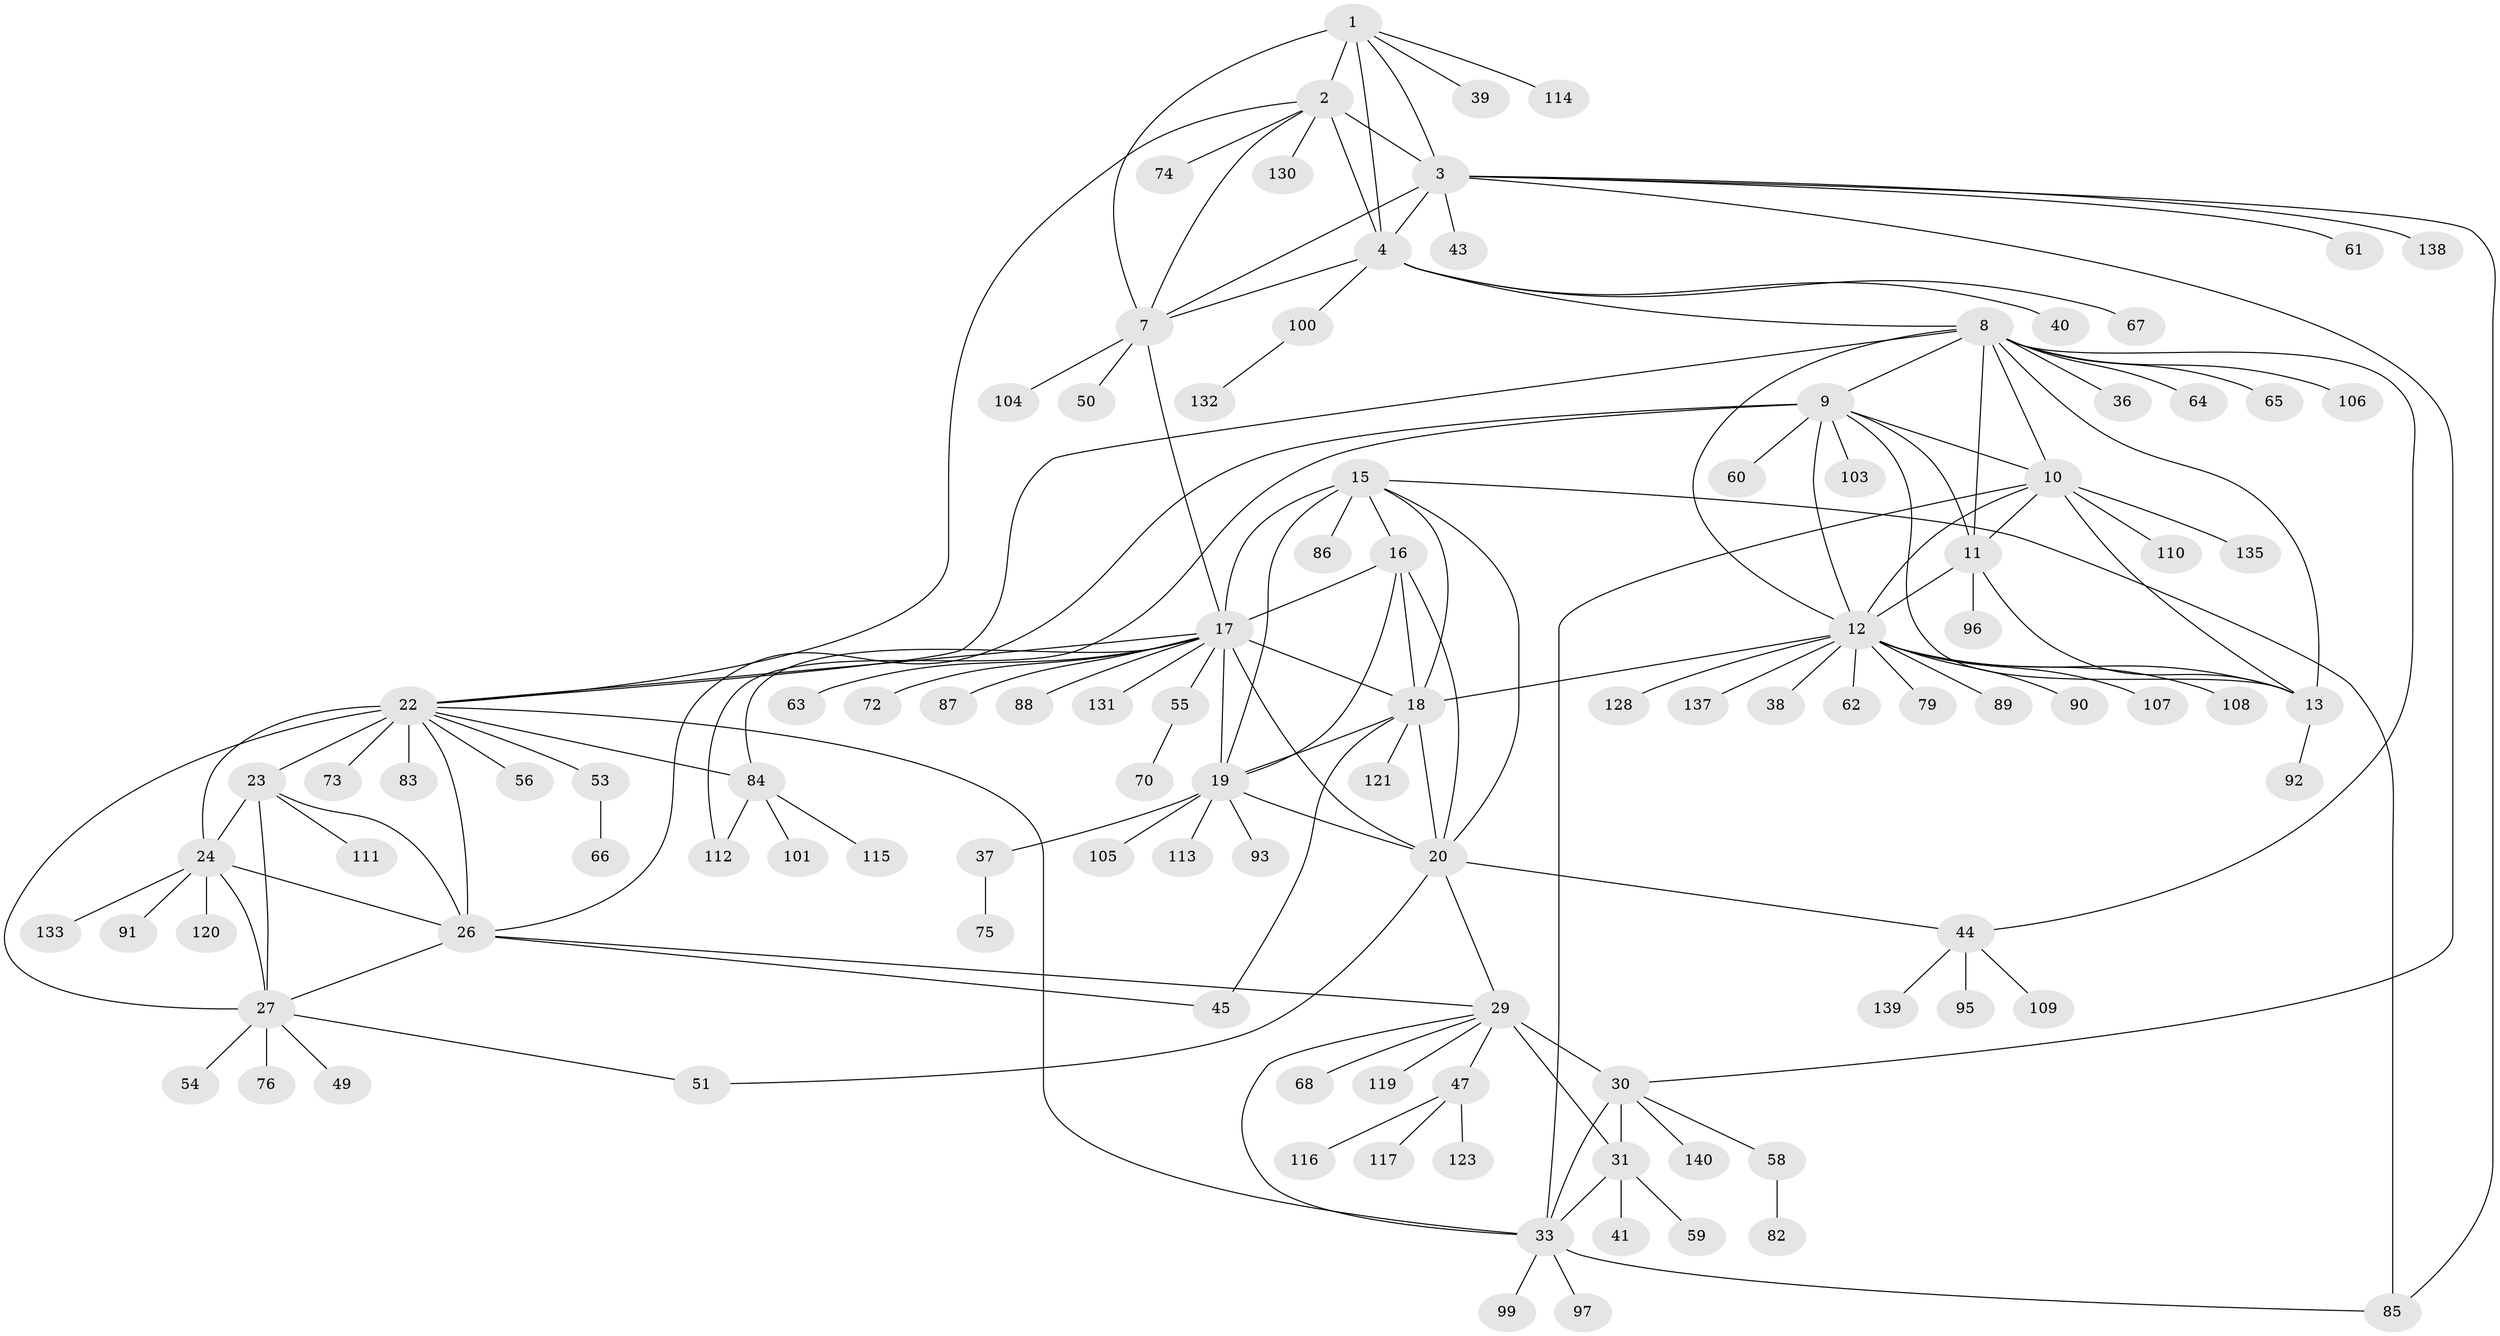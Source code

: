 // Generated by graph-tools (version 1.1) at 2025/24/03/03/25 07:24:17]
// undirected, 108 vertices, 157 edges
graph export_dot {
graph [start="1"]
  node [color=gray90,style=filled];
  1 [super="+5"];
  2 [super="+6"];
  3 [super="+98"];
  4 [super="+71"];
  7 [super="+48"];
  8 [super="+126"];
  9 [super="+81"];
  10 [super="+78"];
  11;
  12 [super="+14"];
  13;
  15 [super="+69"];
  16 [super="+42"];
  17 [super="+21"];
  18;
  19 [super="+125"];
  20 [super="+57"];
  22 [super="+25"];
  23 [super="+46"];
  24 [super="+80"];
  26 [super="+136"];
  27 [super="+28"];
  29 [super="+35"];
  30 [super="+34"];
  31 [super="+32"];
  33 [super="+94"];
  36;
  37 [super="+134"];
  38 [super="+77"];
  39;
  40;
  41;
  43;
  44 [super="+118"];
  45;
  47 [super="+122"];
  49 [super="+124"];
  50;
  51 [super="+52"];
  53;
  54;
  55;
  56;
  58 [super="+102"];
  59;
  60;
  61;
  62;
  63;
  64;
  65;
  66;
  67;
  68;
  70;
  72;
  73;
  74;
  75;
  76;
  79;
  82;
  83;
  84;
  85;
  86;
  87;
  88;
  89;
  90 [super="+129"];
  91;
  92;
  93;
  95;
  96;
  97;
  99;
  100;
  101;
  103 [super="+127"];
  104;
  105;
  106;
  107;
  108;
  109;
  110;
  111;
  112;
  113;
  114;
  115;
  116;
  117;
  119;
  120;
  121;
  123;
  128;
  130;
  131;
  132;
  133;
  135;
  137;
  138;
  139;
  140;
  1 -- 2 [weight=4];
  1 -- 3 [weight=2];
  1 -- 4 [weight=2];
  1 -- 7 [weight=2];
  1 -- 39;
  1 -- 114;
  2 -- 3 [weight=2];
  2 -- 4 [weight=2];
  2 -- 7 [weight=2];
  2 -- 130;
  2 -- 74;
  2 -- 22;
  3 -- 4;
  3 -- 7;
  3 -- 30;
  3 -- 43;
  3 -- 61;
  3 -- 138;
  3 -- 85;
  4 -- 7;
  4 -- 8;
  4 -- 40;
  4 -- 67;
  4 -- 100;
  7 -- 17;
  7 -- 50;
  7 -- 104;
  8 -- 9;
  8 -- 10;
  8 -- 11;
  8 -- 12 [weight=2];
  8 -- 13;
  8 -- 36;
  8 -- 44;
  8 -- 64;
  8 -- 65;
  8 -- 106;
  8 -- 22;
  9 -- 10;
  9 -- 11;
  9 -- 12 [weight=2];
  9 -- 13;
  9 -- 26;
  9 -- 60;
  9 -- 103;
  9 -- 112;
  10 -- 11;
  10 -- 12 [weight=2];
  10 -- 13;
  10 -- 33;
  10 -- 110;
  10 -- 135;
  11 -- 12 [weight=2];
  11 -- 13;
  11 -- 96;
  12 -- 13 [weight=2];
  12 -- 18;
  12 -- 62;
  12 -- 89;
  12 -- 90;
  12 -- 108;
  12 -- 128;
  12 -- 38;
  12 -- 137;
  12 -- 107;
  12 -- 79;
  13 -- 92;
  15 -- 16;
  15 -- 17 [weight=2];
  15 -- 18;
  15 -- 19;
  15 -- 20;
  15 -- 85;
  15 -- 86;
  16 -- 17 [weight=2];
  16 -- 18;
  16 -- 19;
  16 -- 20;
  17 -- 18 [weight=2];
  17 -- 19 [weight=2];
  17 -- 20 [weight=2];
  17 -- 55;
  17 -- 63;
  17 -- 72;
  17 -- 84;
  17 -- 88;
  17 -- 131;
  17 -- 87;
  17 -- 22;
  18 -- 19;
  18 -- 20;
  18 -- 45;
  18 -- 121;
  19 -- 20;
  19 -- 37;
  19 -- 93;
  19 -- 105;
  19 -- 113;
  20 -- 51;
  20 -- 29;
  20 -- 44;
  22 -- 23 [weight=2];
  22 -- 24 [weight=2];
  22 -- 26 [weight=2];
  22 -- 27 [weight=4];
  22 -- 33;
  22 -- 53;
  22 -- 73;
  22 -- 83;
  22 -- 84;
  22 -- 56;
  23 -- 24;
  23 -- 26;
  23 -- 27 [weight=2];
  23 -- 111;
  24 -- 26;
  24 -- 27 [weight=2];
  24 -- 91;
  24 -- 120;
  24 -- 133;
  26 -- 27 [weight=2];
  26 -- 45;
  26 -- 29;
  27 -- 49;
  27 -- 76;
  27 -- 51;
  27 -- 54;
  29 -- 30 [weight=4];
  29 -- 31 [weight=4];
  29 -- 33 [weight=2];
  29 -- 47;
  29 -- 119;
  29 -- 68;
  30 -- 31 [weight=4];
  30 -- 33 [weight=2];
  30 -- 58;
  30 -- 140;
  31 -- 33 [weight=2];
  31 -- 41;
  31 -- 59;
  33 -- 99;
  33 -- 85;
  33 -- 97;
  37 -- 75;
  44 -- 95;
  44 -- 109;
  44 -- 139;
  47 -- 116;
  47 -- 117;
  47 -- 123;
  53 -- 66;
  55 -- 70;
  58 -- 82;
  84 -- 101;
  84 -- 112;
  84 -- 115;
  100 -- 132;
}
